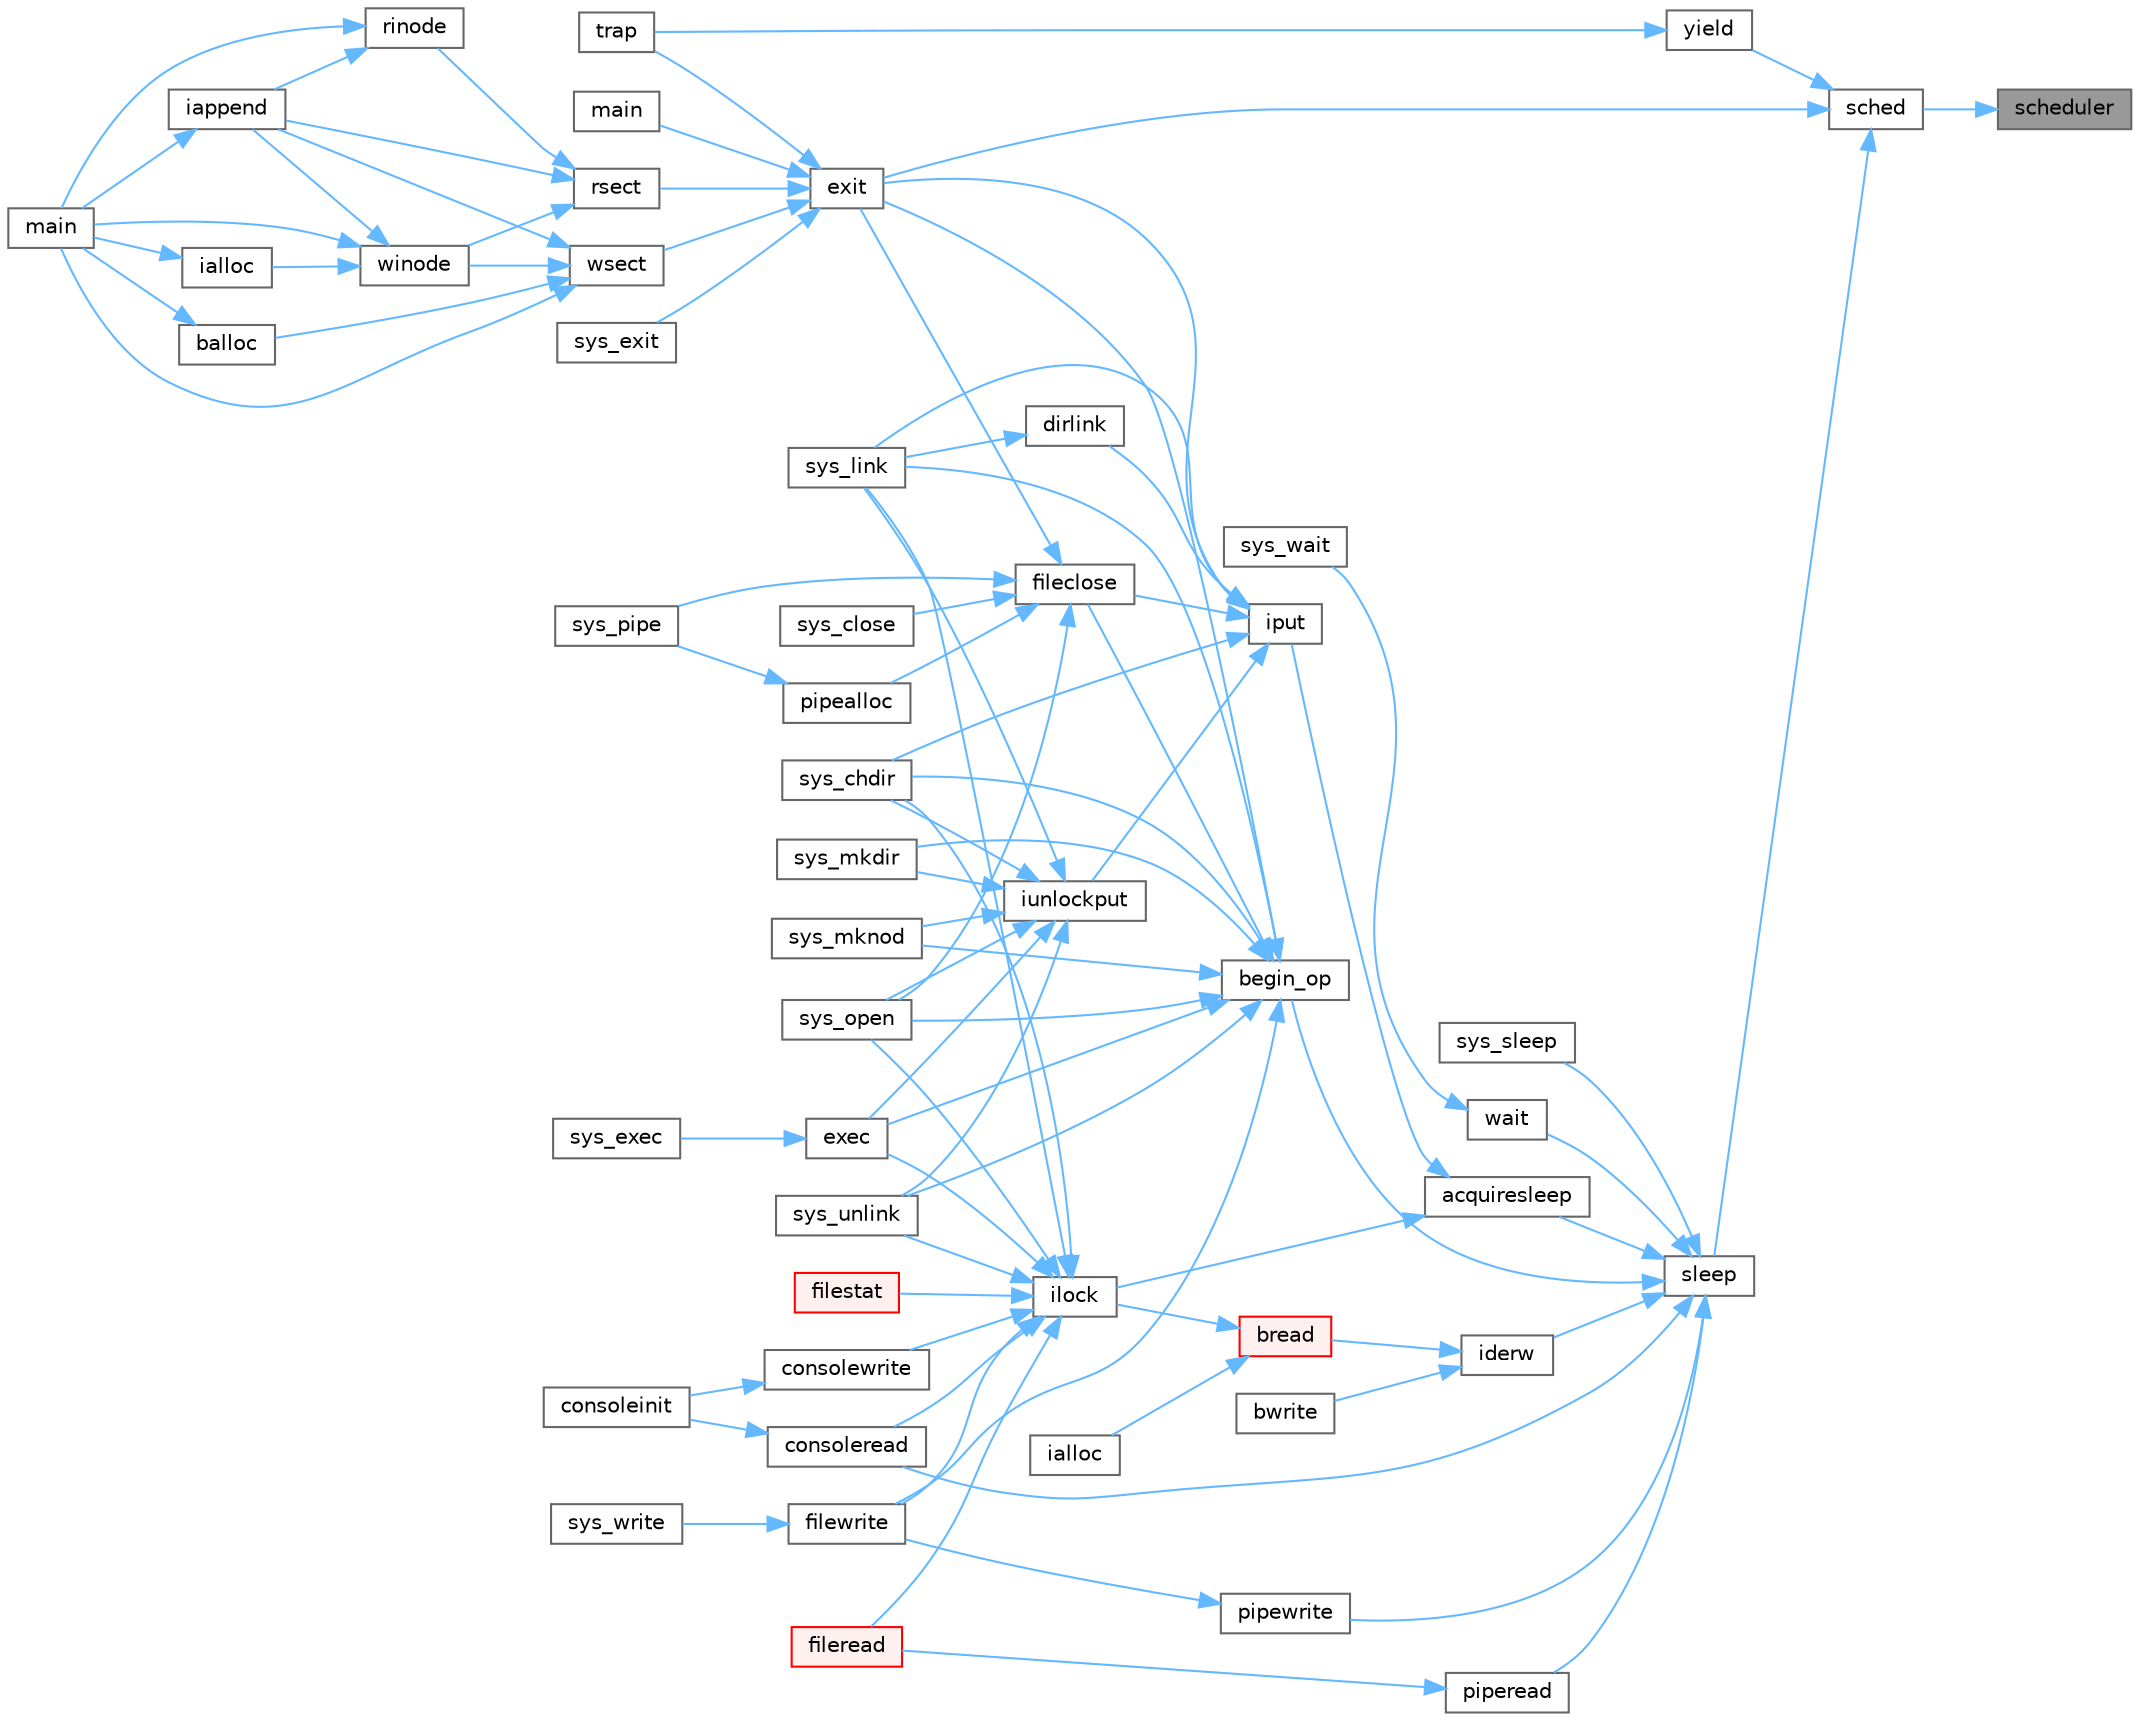 digraph "scheduler"
{
 // LATEX_PDF_SIZE
  bgcolor="transparent";
  edge [fontname=Helvetica,fontsize=10,labelfontname=Helvetica,labelfontsize=10];
  node [fontname=Helvetica,fontsize=10,shape=box,height=0.2,width=0.4];
  rankdir="RL";
  Node1 [id="Node000001",label="scheduler",height=0.2,width=0.4,color="gray40", fillcolor="grey60", style="filled", fontcolor="black",tooltip=" "];
  Node1 -> Node2 [id="edge1_Node000001_Node000002",dir="back",color="steelblue1",style="solid",tooltip=" "];
  Node2 [id="Node000002",label="sched",height=0.2,width=0.4,color="grey40", fillcolor="white", style="filled",URL="$d3/dda/proc_8c.html#ad788da91743c333b5bed7c4a0dd12365",tooltip=" "];
  Node2 -> Node3 [id="edge2_Node000002_Node000003",dir="back",color="steelblue1",style="solid",tooltip=" "];
  Node3 [id="Node000003",label="exit",height=0.2,width=0.4,color="grey40", fillcolor="white", style="filled",URL="$d3/dda/proc_8c.html#aaf98ef7cdde3a0dfb2e49919de3298b1",tooltip=" "];
  Node3 -> Node4 [id="edge3_Node000003_Node000004",dir="back",color="steelblue1",style="solid",tooltip=" "];
  Node4 [id="Node000004",label="main",height=0.2,width=0.4,color="grey40", fillcolor="white", style="filled",URL="$d1/d6a/hello_8c.html#a0ddf1224851353fc92bfbff6f499fa97",tooltip=" "];
  Node3 -> Node5 [id="edge4_Node000003_Node000005",dir="back",color="steelblue1",style="solid",tooltip=" "];
  Node5 [id="Node000005",label="rsect",height=0.2,width=0.4,color="grey40", fillcolor="white", style="filled",URL="$d7/d1f/mkfs_8c.html#a22ea835ad23cd716a962f30e4882ee80",tooltip=" "];
  Node5 -> Node6 [id="edge5_Node000005_Node000006",dir="back",color="steelblue1",style="solid",tooltip=" "];
  Node6 [id="Node000006",label="iappend",height=0.2,width=0.4,color="grey40", fillcolor="white", style="filled",URL="$d7/d1f/mkfs_8c.html#a268b61616f575ff072f5bb34c83e02e9",tooltip=" "];
  Node6 -> Node7 [id="edge6_Node000006_Node000007",dir="back",color="steelblue1",style="solid",tooltip=" "];
  Node7 [id="Node000007",label="main",height=0.2,width=0.4,color="grey40", fillcolor="white", style="filled",URL="$d7/d1f/mkfs_8c.html#a0ddf1224851353fc92bfbff6f499fa97",tooltip=" "];
  Node5 -> Node8 [id="edge7_Node000005_Node000008",dir="back",color="steelblue1",style="solid",tooltip=" "];
  Node8 [id="Node000008",label="rinode",height=0.2,width=0.4,color="grey40", fillcolor="white", style="filled",URL="$d7/d1f/mkfs_8c.html#a3b6cb1258a963010211a8e5ddf99defe",tooltip=" "];
  Node8 -> Node6 [id="edge8_Node000008_Node000006",dir="back",color="steelblue1",style="solid",tooltip=" "];
  Node8 -> Node7 [id="edge9_Node000008_Node000007",dir="back",color="steelblue1",style="solid",tooltip=" "];
  Node5 -> Node9 [id="edge10_Node000005_Node000009",dir="back",color="steelblue1",style="solid",tooltip=" "];
  Node9 [id="Node000009",label="winode",height=0.2,width=0.4,color="grey40", fillcolor="white", style="filled",URL="$d7/d1f/mkfs_8c.html#a2540c48cea7dc865909cfb3f8450a887",tooltip=" "];
  Node9 -> Node10 [id="edge11_Node000009_Node000010",dir="back",color="steelblue1",style="solid",tooltip=" "];
  Node10 [id="Node000010",label="ialloc",height=0.2,width=0.4,color="grey40", fillcolor="white", style="filled",URL="$d7/d1f/mkfs_8c.html#a341af7faeda3d6fcb57a5a9fe3a0104a",tooltip=" "];
  Node10 -> Node7 [id="edge12_Node000010_Node000007",dir="back",color="steelblue1",style="solid",tooltip=" "];
  Node9 -> Node6 [id="edge13_Node000009_Node000006",dir="back",color="steelblue1",style="solid",tooltip=" "];
  Node9 -> Node7 [id="edge14_Node000009_Node000007",dir="back",color="steelblue1",style="solid",tooltip=" "];
  Node3 -> Node11 [id="edge15_Node000003_Node000011",dir="back",color="steelblue1",style="solid",tooltip=" "];
  Node11 [id="Node000011",label="sys_exit",height=0.2,width=0.4,color="grey40", fillcolor="white", style="filled",URL="$dd/d35/sysproc_8c.html#aee72faa31a0c32b410aba558ef1d59f2",tooltip=" "];
  Node3 -> Node12 [id="edge16_Node000003_Node000012",dir="back",color="steelblue1",style="solid",tooltip=" "];
  Node12 [id="Node000012",label="trap",height=0.2,width=0.4,color="grey40", fillcolor="white", style="filled",URL="$dc/d6f/trap_8c.html#a372d166e36c086c91e5f5d81e5fead3a",tooltip=" "];
  Node3 -> Node13 [id="edge17_Node000003_Node000013",dir="back",color="steelblue1",style="solid",tooltip=" "];
  Node13 [id="Node000013",label="wsect",height=0.2,width=0.4,color="grey40", fillcolor="white", style="filled",URL="$d7/d1f/mkfs_8c.html#ac62d827d836d1807e4d6f365f32348bb",tooltip=" "];
  Node13 -> Node14 [id="edge18_Node000013_Node000014",dir="back",color="steelblue1",style="solid",tooltip=" "];
  Node14 [id="Node000014",label="balloc",height=0.2,width=0.4,color="grey40", fillcolor="white", style="filled",URL="$d7/d1f/mkfs_8c.html#a327cdfc7a74165d8922ec6c8ba256906",tooltip=" "];
  Node14 -> Node7 [id="edge19_Node000014_Node000007",dir="back",color="steelblue1",style="solid",tooltip=" "];
  Node13 -> Node6 [id="edge20_Node000013_Node000006",dir="back",color="steelblue1",style="solid",tooltip=" "];
  Node13 -> Node7 [id="edge21_Node000013_Node000007",dir="back",color="steelblue1",style="solid",tooltip=" "];
  Node13 -> Node9 [id="edge22_Node000013_Node000009",dir="back",color="steelblue1",style="solid",tooltip=" "];
  Node2 -> Node15 [id="edge23_Node000002_Node000015",dir="back",color="steelblue1",style="solid",tooltip=" "];
  Node15 [id="Node000015",label="sleep",height=0.2,width=0.4,color="grey40", fillcolor="white", style="filled",URL="$d3/dda/proc_8c.html#ae70cc0370342e46f6db3bec367232457",tooltip=" "];
  Node15 -> Node16 [id="edge24_Node000015_Node000016",dir="back",color="steelblue1",style="solid",tooltip=" "];
  Node16 [id="Node000016",label="acquiresleep",height=0.2,width=0.4,color="grey40", fillcolor="white", style="filled",URL="$d8/dd1/sleeplock_8c.html#aaad2d7a86d4859982dd9a132f5128ff2",tooltip=" "];
  Node16 -> Node17 [id="edge25_Node000016_Node000017",dir="back",color="steelblue1",style="solid",tooltip=" "];
  Node17 [id="Node000017",label="ilock",height=0.2,width=0.4,color="grey40", fillcolor="white", style="filled",URL="$d2/d5a/fs_8c.html#aed28187406d84a3aa71f10c6235a03ec",tooltip=" "];
  Node17 -> Node18 [id="edge26_Node000017_Node000018",dir="back",color="steelblue1",style="solid",tooltip=" "];
  Node18 [id="Node000018",label="consoleread",height=0.2,width=0.4,color="grey40", fillcolor="white", style="filled",URL="$d0/d56/console_8c.html#a28ac85a90987662e306ca8efbfe16074",tooltip=" "];
  Node18 -> Node19 [id="edge27_Node000018_Node000019",dir="back",color="steelblue1",style="solid",tooltip=" "];
  Node19 [id="Node000019",label="consoleinit",height=0.2,width=0.4,color="grey40", fillcolor="white", style="filled",URL="$d0/d56/console_8c.html#ab508ff0f4db26fe35cd25fa648f9ee75",tooltip=" "];
  Node17 -> Node20 [id="edge28_Node000017_Node000020",dir="back",color="steelblue1",style="solid",tooltip=" "];
  Node20 [id="Node000020",label="consolewrite",height=0.2,width=0.4,color="grey40", fillcolor="white", style="filled",URL="$d0/d56/console_8c.html#a6af7eb39268127d389792cec37785666",tooltip=" "];
  Node20 -> Node19 [id="edge29_Node000020_Node000019",dir="back",color="steelblue1",style="solid",tooltip=" "];
  Node17 -> Node21 [id="edge30_Node000017_Node000021",dir="back",color="steelblue1",style="solid",tooltip=" "];
  Node21 [id="Node000021",label="exec",height=0.2,width=0.4,color="grey40", fillcolor="white", style="filled",URL="$df/dc9/exec_8c.html#ace32454ed0d37834dcb1cb4f8b727e6e",tooltip=" "];
  Node21 -> Node22 [id="edge31_Node000021_Node000022",dir="back",color="steelblue1",style="solid",tooltip=" "];
  Node22 [id="Node000022",label="sys_exec",height=0.2,width=0.4,color="grey40", fillcolor="white", style="filled",URL="$d1/d14/sysfile_8c.html#aeaa813ddeb6a5fac3c45714c7351c526",tooltip=" "];
  Node17 -> Node23 [id="edge32_Node000017_Node000023",dir="back",color="steelblue1",style="solid",tooltip=" "];
  Node23 [id="Node000023",label="fileread",height=0.2,width=0.4,color="red", fillcolor="#FFF0F0", style="filled",URL="$d6/d13/file_8c.html#a1dc8c87c7e48bdaaf98e9c7047928f29",tooltip=" "];
  Node17 -> Node25 [id="edge33_Node000017_Node000025",dir="back",color="steelblue1",style="solid",tooltip=" "];
  Node25 [id="Node000025",label="filestat",height=0.2,width=0.4,color="red", fillcolor="#FFF0F0", style="filled",URL="$d6/d13/file_8c.html#afff8e849fa54dea2a5a27dbb97474607",tooltip=" "];
  Node17 -> Node27 [id="edge34_Node000017_Node000027",dir="back",color="steelblue1",style="solid",tooltip=" "];
  Node27 [id="Node000027",label="filewrite",height=0.2,width=0.4,color="grey40", fillcolor="white", style="filled",URL="$d6/d13/file_8c.html#ab8de757a0a9f58dcc6511ea5e46ebb88",tooltip=" "];
  Node27 -> Node28 [id="edge35_Node000027_Node000028",dir="back",color="steelblue1",style="solid",tooltip=" "];
  Node28 [id="Node000028",label="sys_write",height=0.2,width=0.4,color="grey40", fillcolor="white", style="filled",URL="$d1/d14/sysfile_8c.html#a687d939a9e4792af15db96f2c2f34378",tooltip=" "];
  Node17 -> Node29 [id="edge36_Node000017_Node000029",dir="back",color="steelblue1",style="solid",tooltip=" "];
  Node29 [id="Node000029",label="sys_chdir",height=0.2,width=0.4,color="grey40", fillcolor="white", style="filled",URL="$d1/d14/sysfile_8c.html#ad1c5f8693cb35b9605fee09eebdda640",tooltip=" "];
  Node17 -> Node30 [id="edge37_Node000017_Node000030",dir="back",color="steelblue1",style="solid",tooltip=" "];
  Node30 [id="Node000030",label="sys_link",height=0.2,width=0.4,color="grey40", fillcolor="white", style="filled",URL="$d1/d14/sysfile_8c.html#a759600870314007ac558871239122fb7",tooltip=" "];
  Node17 -> Node31 [id="edge38_Node000017_Node000031",dir="back",color="steelblue1",style="solid",tooltip=" "];
  Node31 [id="Node000031",label="sys_open",height=0.2,width=0.4,color="grey40", fillcolor="white", style="filled",URL="$d1/d14/sysfile_8c.html#a74e45efc661ca17c068bc283b3842e6d",tooltip=" "];
  Node17 -> Node32 [id="edge39_Node000017_Node000032",dir="back",color="steelblue1",style="solid",tooltip=" "];
  Node32 [id="Node000032",label="sys_unlink",height=0.2,width=0.4,color="grey40", fillcolor="white", style="filled",URL="$d1/d14/sysfile_8c.html#ae1e58ee11d41f643929520d8c1640da7",tooltip=" "];
  Node16 -> Node33 [id="edge40_Node000016_Node000033",dir="back",color="steelblue1",style="solid",tooltip=" "];
  Node33 [id="Node000033",label="iput",height=0.2,width=0.4,color="grey40", fillcolor="white", style="filled",URL="$d2/d5a/fs_8c.html#ab3c447f135c68e4c3c1f8d5866f6e77b",tooltip=" "];
  Node33 -> Node34 [id="edge41_Node000033_Node000034",dir="back",color="steelblue1",style="solid",tooltip=" "];
  Node34 [id="Node000034",label="dirlink",height=0.2,width=0.4,color="grey40", fillcolor="white", style="filled",URL="$d2/d5a/fs_8c.html#a69a135a0e8a06d9f306d77ebc0c1f7a0",tooltip=" "];
  Node34 -> Node30 [id="edge42_Node000034_Node000030",dir="back",color="steelblue1",style="solid",tooltip=" "];
  Node33 -> Node3 [id="edge43_Node000033_Node000003",dir="back",color="steelblue1",style="solid",tooltip=" "];
  Node33 -> Node35 [id="edge44_Node000033_Node000035",dir="back",color="steelblue1",style="solid",tooltip=" "];
  Node35 [id="Node000035",label="fileclose",height=0.2,width=0.4,color="grey40", fillcolor="white", style="filled",URL="$d6/d13/file_8c.html#ae557c81ab89c24219146144bb6adaa2c",tooltip=" "];
  Node35 -> Node3 [id="edge45_Node000035_Node000003",dir="back",color="steelblue1",style="solid",tooltip=" "];
  Node35 -> Node36 [id="edge46_Node000035_Node000036",dir="back",color="steelblue1",style="solid",tooltip=" "];
  Node36 [id="Node000036",label="pipealloc",height=0.2,width=0.4,color="grey40", fillcolor="white", style="filled",URL="$d1/d47/pipe_8c.html#a9d6f0c526148e6002b6776619c7563e6",tooltip=" "];
  Node36 -> Node37 [id="edge47_Node000036_Node000037",dir="back",color="steelblue1",style="solid",tooltip=" "];
  Node37 [id="Node000037",label="sys_pipe",height=0.2,width=0.4,color="grey40", fillcolor="white", style="filled",URL="$d1/d14/sysfile_8c.html#a9a70db941def46ec25939e6c2d30e399",tooltip=" "];
  Node35 -> Node38 [id="edge48_Node000035_Node000038",dir="back",color="steelblue1",style="solid",tooltip=" "];
  Node38 [id="Node000038",label="sys_close",height=0.2,width=0.4,color="grey40", fillcolor="white", style="filled",URL="$d1/d14/sysfile_8c.html#a32945488fd39bc405757177b37cd2250",tooltip=" "];
  Node35 -> Node31 [id="edge49_Node000035_Node000031",dir="back",color="steelblue1",style="solid",tooltip=" "];
  Node35 -> Node37 [id="edge50_Node000035_Node000037",dir="back",color="steelblue1",style="solid",tooltip=" "];
  Node33 -> Node39 [id="edge51_Node000033_Node000039",dir="back",color="steelblue1",style="solid",tooltip=" "];
  Node39 [id="Node000039",label="iunlockput",height=0.2,width=0.4,color="grey40", fillcolor="white", style="filled",URL="$d2/d5a/fs_8c.html#a207b3008bae35596c55ec7c4fc6875eb",tooltip=" "];
  Node39 -> Node21 [id="edge52_Node000039_Node000021",dir="back",color="steelblue1",style="solid",tooltip=" "];
  Node39 -> Node29 [id="edge53_Node000039_Node000029",dir="back",color="steelblue1",style="solid",tooltip=" "];
  Node39 -> Node30 [id="edge54_Node000039_Node000030",dir="back",color="steelblue1",style="solid",tooltip=" "];
  Node39 -> Node40 [id="edge55_Node000039_Node000040",dir="back",color="steelblue1",style="solid",tooltip=" "];
  Node40 [id="Node000040",label="sys_mkdir",height=0.2,width=0.4,color="grey40", fillcolor="white", style="filled",URL="$d1/d14/sysfile_8c.html#a057e5bce2de7a87ebfd2dc33967bca4a",tooltip=" "];
  Node39 -> Node41 [id="edge56_Node000039_Node000041",dir="back",color="steelblue1",style="solid",tooltip=" "];
  Node41 [id="Node000041",label="sys_mknod",height=0.2,width=0.4,color="grey40", fillcolor="white", style="filled",URL="$d1/d14/sysfile_8c.html#a25697aa3d828b5878d38170d724adb27",tooltip=" "];
  Node39 -> Node31 [id="edge57_Node000039_Node000031",dir="back",color="steelblue1",style="solid",tooltip=" "];
  Node39 -> Node32 [id="edge58_Node000039_Node000032",dir="back",color="steelblue1",style="solid",tooltip=" "];
  Node33 -> Node29 [id="edge59_Node000033_Node000029",dir="back",color="steelblue1",style="solid",tooltip=" "];
  Node33 -> Node30 [id="edge60_Node000033_Node000030",dir="back",color="steelblue1",style="solid",tooltip=" "];
  Node15 -> Node42 [id="edge61_Node000015_Node000042",dir="back",color="steelblue1",style="solid",tooltip=" "];
  Node42 [id="Node000042",label="begin_op",height=0.2,width=0.4,color="grey40", fillcolor="white", style="filled",URL="$d7/df8/log_8c.html#ac96aa31ffc0500e749c62c4d377c21c9",tooltip=" "];
  Node42 -> Node21 [id="edge62_Node000042_Node000021",dir="back",color="steelblue1",style="solid",tooltip=" "];
  Node42 -> Node3 [id="edge63_Node000042_Node000003",dir="back",color="steelblue1",style="solid",tooltip=" "];
  Node42 -> Node35 [id="edge64_Node000042_Node000035",dir="back",color="steelblue1",style="solid",tooltip=" "];
  Node42 -> Node27 [id="edge65_Node000042_Node000027",dir="back",color="steelblue1",style="solid",tooltip=" "];
  Node42 -> Node29 [id="edge66_Node000042_Node000029",dir="back",color="steelblue1",style="solid",tooltip=" "];
  Node42 -> Node30 [id="edge67_Node000042_Node000030",dir="back",color="steelblue1",style="solid",tooltip=" "];
  Node42 -> Node40 [id="edge68_Node000042_Node000040",dir="back",color="steelblue1",style="solid",tooltip=" "];
  Node42 -> Node41 [id="edge69_Node000042_Node000041",dir="back",color="steelblue1",style="solid",tooltip=" "];
  Node42 -> Node31 [id="edge70_Node000042_Node000031",dir="back",color="steelblue1",style="solid",tooltip=" "];
  Node42 -> Node32 [id="edge71_Node000042_Node000032",dir="back",color="steelblue1",style="solid",tooltip=" "];
  Node15 -> Node18 [id="edge72_Node000015_Node000018",dir="back",color="steelblue1",style="solid",tooltip=" "];
  Node15 -> Node43 [id="edge73_Node000015_Node000043",dir="back",color="steelblue1",style="solid",tooltip=" "];
  Node43 [id="Node000043",label="iderw",height=0.2,width=0.4,color="grey40", fillcolor="white", style="filled",URL="$da/d9b/memide_8c.html#a7f36b008f02088c86f76e98e05b55af5",tooltip=" "];
  Node43 -> Node44 [id="edge74_Node000043_Node000044",dir="back",color="steelblue1",style="solid",tooltip=" "];
  Node44 [id="Node000044",label="bread",height=0.2,width=0.4,color="red", fillcolor="#FFF0F0", style="filled",URL="$dc/de6/bio_8c.html#a30b8d2ef2300ed8e3d879a428fe39898",tooltip=" "];
  Node44 -> Node45 [id="edge75_Node000044_Node000045",dir="back",color="steelblue1",style="solid",tooltip=" "];
  Node45 [id="Node000045",label="ialloc",height=0.2,width=0.4,color="grey40", fillcolor="white", style="filled",URL="$d2/d5a/fs_8c.html#af95049367381647bc9487af49724b869",tooltip=" "];
  Node44 -> Node17 [id="edge76_Node000044_Node000017",dir="back",color="steelblue1",style="solid",tooltip=" "];
  Node43 -> Node55 [id="edge77_Node000043_Node000055",dir="back",color="steelblue1",style="solid",tooltip=" "];
  Node55 [id="Node000055",label="bwrite",height=0.2,width=0.4,color="grey40", fillcolor="white", style="filled",URL="$dc/de6/bio_8c.html#a63c899c13b176ddf80064d32225e1298",tooltip=" "];
  Node15 -> Node56 [id="edge78_Node000015_Node000056",dir="back",color="steelblue1",style="solid",tooltip=" "];
  Node56 [id="Node000056",label="piperead",height=0.2,width=0.4,color="grey40", fillcolor="white", style="filled",URL="$d1/d47/pipe_8c.html#ad4cce6144039b615d139f8660c60293a",tooltip=" "];
  Node56 -> Node23 [id="edge79_Node000056_Node000023",dir="back",color="steelblue1",style="solid",tooltip=" "];
  Node15 -> Node57 [id="edge80_Node000015_Node000057",dir="back",color="steelblue1",style="solid",tooltip=" "];
  Node57 [id="Node000057",label="pipewrite",height=0.2,width=0.4,color="grey40", fillcolor="white", style="filled",URL="$d1/d47/pipe_8c.html#acfca0fab7d2c0c0dcc56359c8febe14a",tooltip=" "];
  Node57 -> Node27 [id="edge81_Node000057_Node000027",dir="back",color="steelblue1",style="solid",tooltip=" "];
  Node15 -> Node58 [id="edge82_Node000015_Node000058",dir="back",color="steelblue1",style="solid",tooltip=" "];
  Node58 [id="Node000058",label="sys_sleep",height=0.2,width=0.4,color="grey40", fillcolor="white", style="filled",URL="$dd/d35/sysproc_8c.html#a59778ec9bfa6b6f2100b43fbba000573",tooltip=" "];
  Node15 -> Node59 [id="edge83_Node000015_Node000059",dir="back",color="steelblue1",style="solid",tooltip=" "];
  Node59 [id="Node000059",label="wait",height=0.2,width=0.4,color="grey40", fillcolor="white", style="filled",URL="$d3/dda/proc_8c.html#af6f31822f7e737b4e414bdac1ccb59a4",tooltip=" "];
  Node59 -> Node60 [id="edge84_Node000059_Node000060",dir="back",color="steelblue1",style="solid",tooltip=" "];
  Node60 [id="Node000060",label="sys_wait",height=0.2,width=0.4,color="grey40", fillcolor="white", style="filled",URL="$dd/d35/sysproc_8c.html#ad202e06addda05ba6fe60f05d3f61913",tooltip=" "];
  Node2 -> Node61 [id="edge85_Node000002_Node000061",dir="back",color="steelblue1",style="solid",tooltip=" "];
  Node61 [id="Node000061",label="yield",height=0.2,width=0.4,color="grey40", fillcolor="white", style="filled",URL="$d3/dda/proc_8c.html#a7cb51f5c2b5cad3766f19eb69c92793b",tooltip=" "];
  Node61 -> Node12 [id="edge86_Node000061_Node000012",dir="back",color="steelblue1",style="solid",tooltip=" "];
}
